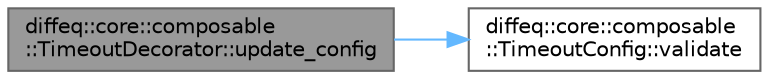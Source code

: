 digraph "diffeq::core::composable::TimeoutDecorator::update_config"
{
 // LATEX_PDF_SIZE
  bgcolor="transparent";
  edge [fontname=Helvetica,fontsize=10,labelfontname=Helvetica,labelfontsize=10];
  node [fontname=Helvetica,fontsize=10,shape=box,height=0.2,width=0.4];
  rankdir="LR";
  Node1 [id="Node000001",label="diffeq::core::composable\l::TimeoutDecorator::update_config",height=0.2,width=0.4,color="gray40", fillcolor="grey60", style="filled", fontcolor="black",tooltip="Update timeout configuration with validation."];
  Node1 -> Node2 [id="edge1_Node000001_Node000002",color="steelblue1",style="solid",tooltip=" "];
  Node2 [id="Node000002",label="diffeq::core::composable\l::TimeoutConfig::validate",height=0.2,width=0.4,color="grey40", fillcolor="white", style="filled",URL="$structdiffeq_1_1core_1_1composable_1_1_timeout_config.html#a06b68c7de89e8bcf7163427bae43cf0f",tooltip="Validate configuration parameters."];
}
